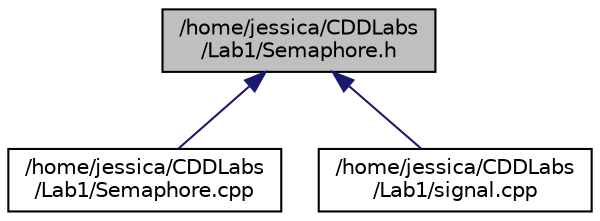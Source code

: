 digraph "/home/jessica/CDDLabs/Lab1/Semaphore.h"
{
  edge [fontname="Helvetica",fontsize="10",labelfontname="Helvetica",labelfontsize="10"];
  node [fontname="Helvetica",fontsize="10",shape=record];
  Node1 [label="/home/jessica/CDDLabs\l/Lab1/Semaphore.h",height=0.2,width=0.4,color="black", fillcolor="grey75", style="filled", fontcolor="black"];
  Node1 -> Node2 [dir="back",color="midnightblue",fontsize="10",style="solid"];
  Node2 [label="/home/jessica/CDDLabs\l/Lab1/Semaphore.cpp",height=0.2,width=0.4,color="black", fillcolor="white", style="filled",URL="$_semaphore_8cpp.html"];
  Node1 -> Node3 [dir="back",color="midnightblue",fontsize="10",style="solid"];
  Node3 [label="/home/jessica/CDDLabs\l/Lab1/signal.cpp",height=0.2,width=0.4,color="black", fillcolor="white", style="filled",URL="$signal_8cpp.html"];
}
